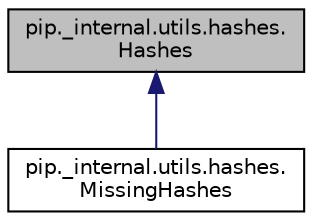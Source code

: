 digraph "pip._internal.utils.hashes.Hashes"
{
 // LATEX_PDF_SIZE
  edge [fontname="Helvetica",fontsize="10",labelfontname="Helvetica",labelfontsize="10"];
  node [fontname="Helvetica",fontsize="10",shape=record];
  Node1 [label="pip._internal.utils.hashes.\lHashes",height=0.2,width=0.4,color="black", fillcolor="grey75", style="filled", fontcolor="black",tooltip=" "];
  Node1 -> Node2 [dir="back",color="midnightblue",fontsize="10",style="solid",fontname="Helvetica"];
  Node2 [label="pip._internal.utils.hashes.\lMissingHashes",height=0.2,width=0.4,color="black", fillcolor="white", style="filled",URL="$d9/df3/classpip_1_1__internal_1_1utils_1_1hashes_1_1_missing_hashes.html",tooltip=" "];
}
